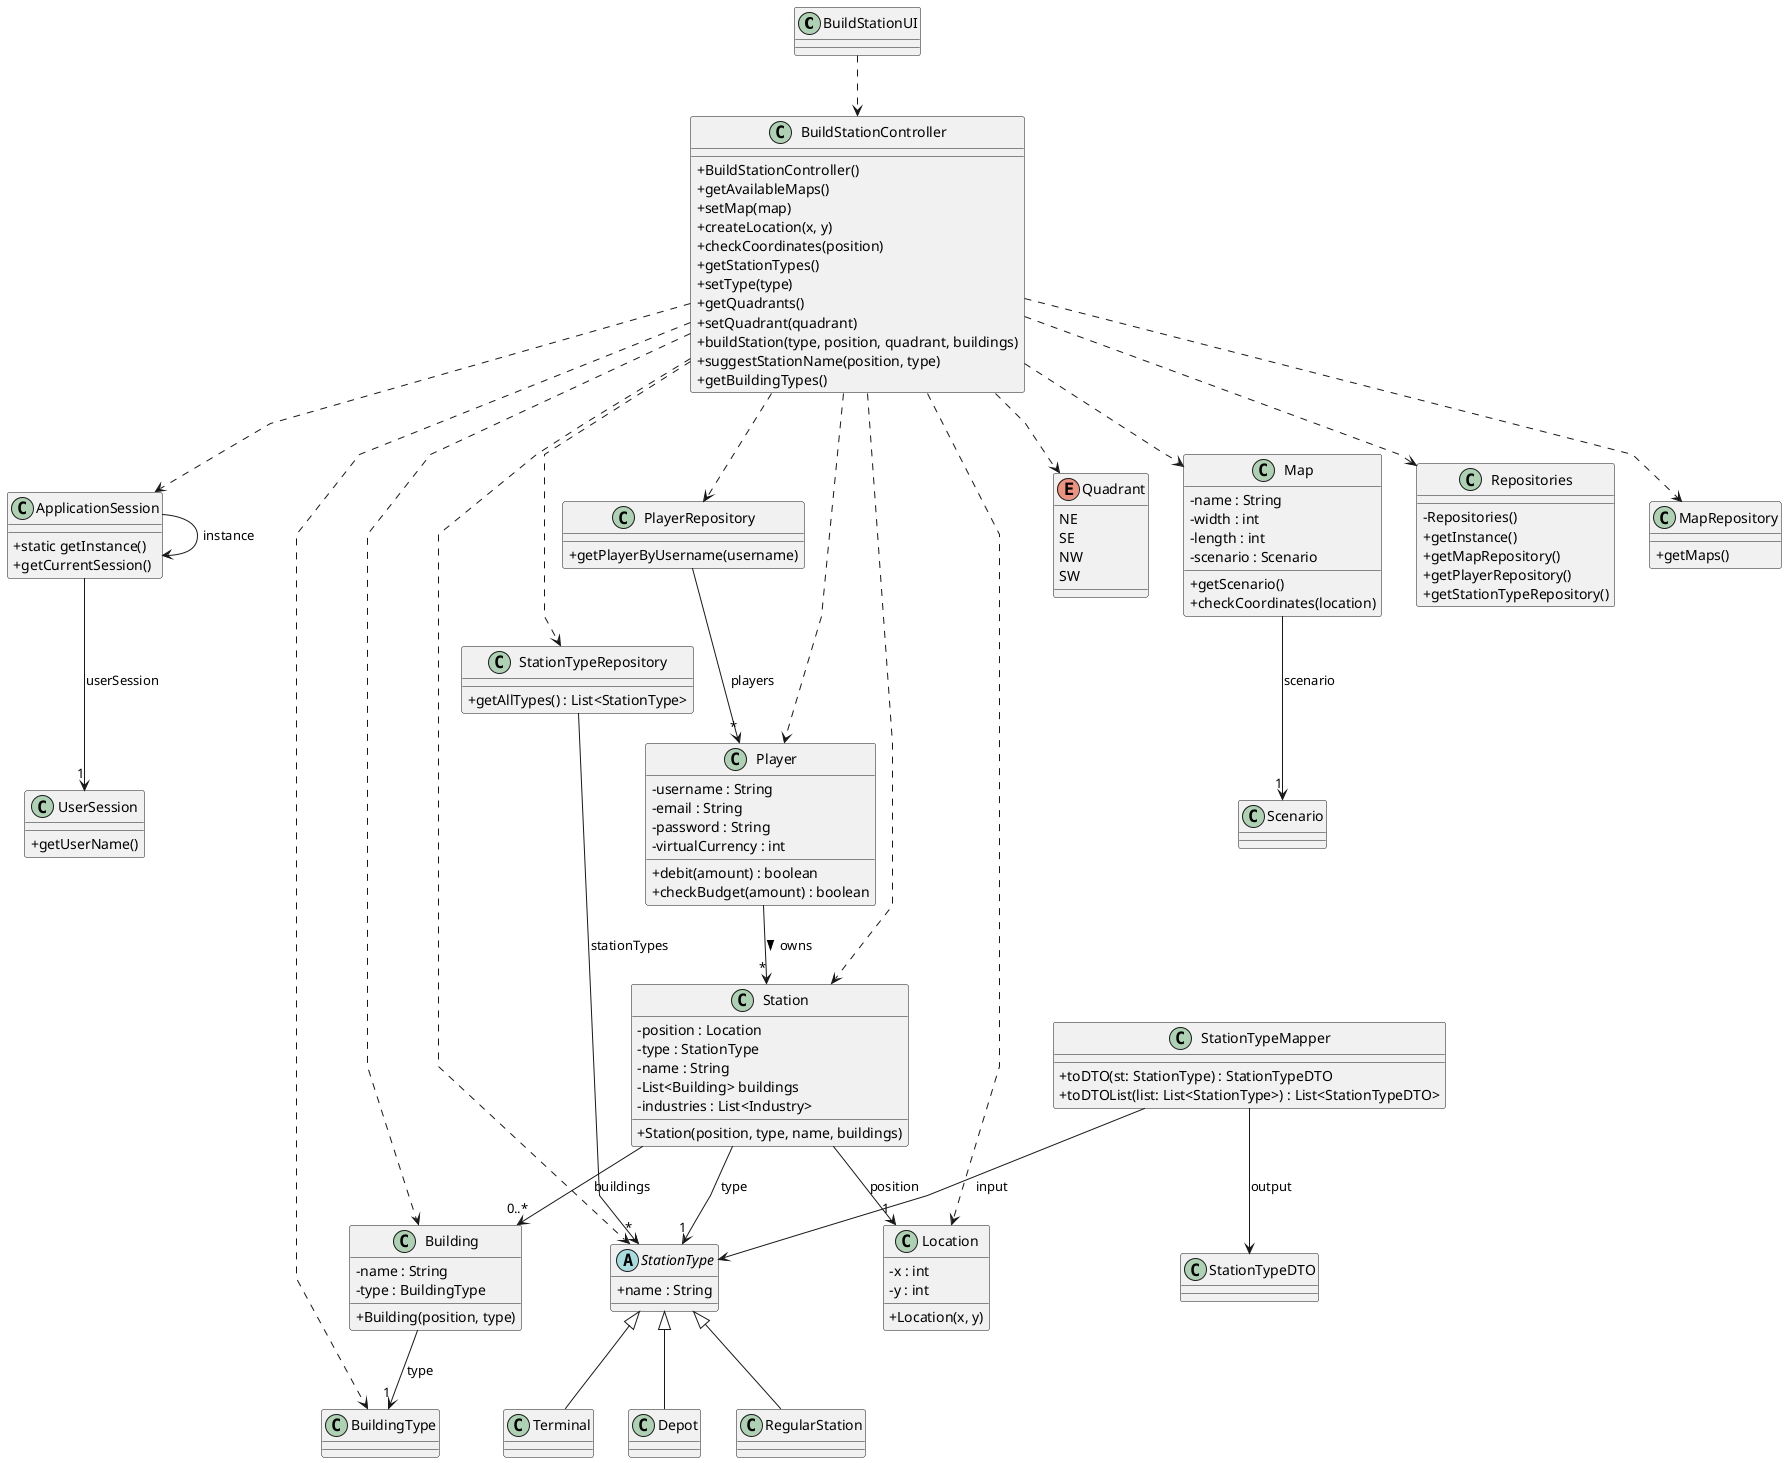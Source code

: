 @startuml
skinparam packageStyle rectangle
skinparam shadowing false
skinparam linetype polyline
skinparam classAttributeIconSize 0

class BuildStationUI {
}

class ApplicationSession {
  + static getInstance()
  + getCurrentSession()
}

class UserSession {
  + getUserName()
}

class BuildStationController {
  +BuildStationController()
  +getAvailableMaps()
  +setMap(map)
  +createLocation(x, y)
  +checkCoordinates(position)
  +getStationTypes()
  +setType(type)
  +getQuadrants()
  +setQuadrant(quadrant)
  +buildStation(type, position, quadrant, buildings)
  +suggestStationName(position, type)
  +getBuildingTypes()
}

class Station {
  -position : Location
  -type : StationType
  -name : String
  -List<Building> buildings
  -industries : List<Industry>
  +Station(position, type, name, buildings)
}

class Building {
  -name : String
  -type : BuildingType
  +Building(position, type)
}

abstract class StationType {
  +name : String
}

class Depot extends StationType {
}

class RegularStation extends StationType {
}

class Terminal extends StationType {
}

class StationTypeRepository {
  + getAllTypes() : List<StationType>
}

class Location {
  -x : int
  -y : int
  +Location(x, y)
}

enum Quadrant {
  NE
  SE
  NW
  SW
}

class Map {
  - name : String
  - width : int
  - length : int
  - scenario : Scenario
  + getScenario()
  + checkCoordinates(location)
}

class Scenario {
}

class Repositories {
  - Repositories()
  + getInstance()
  + getMapRepository()
  + getPlayerRepository()
  + getStationTypeRepository()
}

class MapRepository {
  +getMaps()
}

class PlayerRepository {
  +getPlayerByUsername(username)
}

class Player {
  - username : String
  - email : String
  - password : String
  - virtualCurrency : int
  + debit(amount) : boolean
  + checkBudget(amount) : boolean
}

' DTO Mapping Addition (StationType)
class StationTypeDTO {
}

class StationTypeMapper {
  + toDTO(st: StationType) : StationTypeDTO
  + toDTOList(list: List<StationType>) : List<StationTypeDTO>
}

ApplicationSession -> ApplicationSession : instance
ApplicationSession --> "1" UserSession : userSession

BuildStationUI ..> BuildStationController

BuildStationController ..> Repositories
BuildStationController ..> MapRepository
BuildStationController ..> Map
BuildStationController ..> Location
BuildStationController ..> StationType
BuildStationController ..> Quadrant
BuildStationController ..> Station
BuildStationController ..> Building
BuildStationController ..> BuildingType
BuildStationController ..> Player
BuildStationController ..> PlayerRepository
BuildStationController ..> ApplicationSession
BuildStationController ..> StationTypeRepository

PlayerRepository --> "*" Player : players
Player --> "*" Station : owns >

Station --> "1" Location : position
Station --> "0..*" Building : buildings
Building --> "1" BuildingType : type
Station --> "1" StationType : type
Map --> "1" Scenario : scenario

StationTypeRepository --> "*" StationType : stationTypes

' DTO relations
StationTypeMapper --> StationType : input
StationTypeMapper --> StationTypeDTO : output

@enduml
